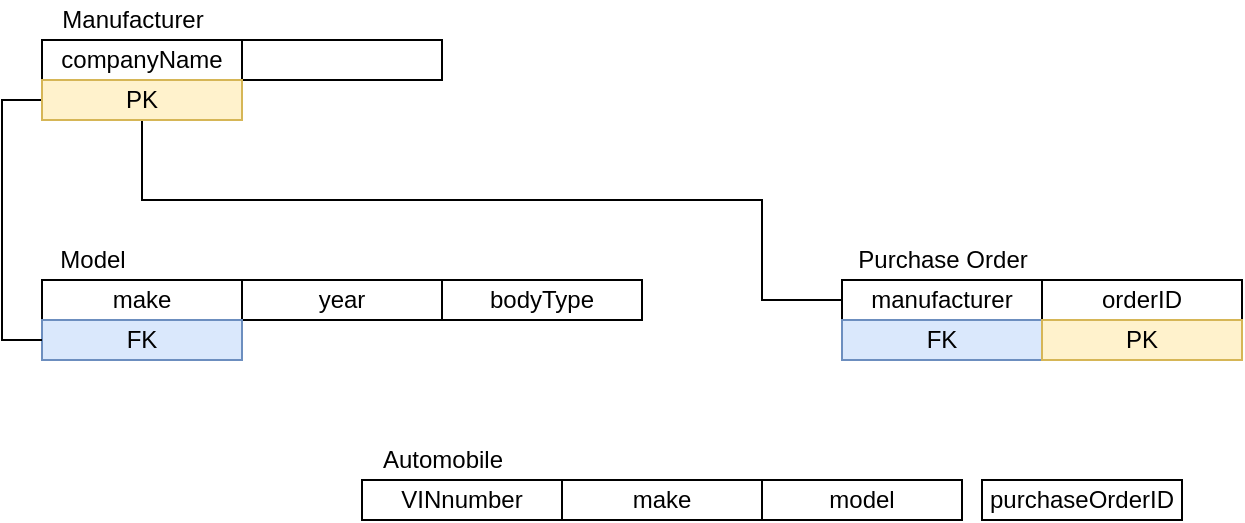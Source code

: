 <mxfile version="16.5.6" type="github">
  <diagram id="R2lEEEUBdFMjLlhIrx00" name="Page-1">
    <mxGraphModel dx="758" dy="518" grid="1" gridSize="10" guides="1" tooltips="1" connect="1" arrows="1" fold="1" page="1" pageScale="1" pageWidth="850" pageHeight="1100" math="0" shadow="0" extFonts="Permanent Marker^https://fonts.googleapis.com/css?family=Permanent+Marker">
      <root>
        <mxCell id="0" />
        <mxCell id="1" parent="0" />
        <mxCell id="hxyjGSnRe45wFAmjGTVf-1" value="companyName" style="rounded=0;whiteSpace=wrap;html=1;" vertex="1" parent="1">
          <mxGeometry x="40" y="100" width="100" height="20" as="geometry" />
        </mxCell>
        <mxCell id="hxyjGSnRe45wFAmjGTVf-2" value="Manufacturer" style="text;html=1;align=center;verticalAlign=middle;resizable=0;points=[];autosize=1;strokeColor=none;fillColor=none;" vertex="1" parent="1">
          <mxGeometry x="40" y="80" width="90" height="20" as="geometry" />
        </mxCell>
        <mxCell id="hxyjGSnRe45wFAmjGTVf-3" value="" style="rounded=0;whiteSpace=wrap;html=1;" vertex="1" parent="1">
          <mxGeometry x="140" y="100" width="100" height="20" as="geometry" />
        </mxCell>
        <mxCell id="hxyjGSnRe45wFAmjGTVf-4" value="Model" style="text;html=1;align=center;verticalAlign=middle;resizable=0;points=[];autosize=1;strokeColor=none;fillColor=none;" vertex="1" parent="1">
          <mxGeometry x="40" y="200" width="50" height="20" as="geometry" />
        </mxCell>
        <mxCell id="hxyjGSnRe45wFAmjGTVf-5" value="bodyType" style="rounded=0;whiteSpace=wrap;html=1;" vertex="1" parent="1">
          <mxGeometry x="240" y="220" width="100" height="20" as="geometry" />
        </mxCell>
        <mxCell id="hxyjGSnRe45wFAmjGTVf-7" value="year" style="rounded=0;whiteSpace=wrap;html=1;" vertex="1" parent="1">
          <mxGeometry x="140" y="220" width="100" height="20" as="geometry" />
        </mxCell>
        <mxCell id="hxyjGSnRe45wFAmjGTVf-8" value="make" style="rounded=0;whiteSpace=wrap;html=1;" vertex="1" parent="1">
          <mxGeometry x="40" y="220" width="100" height="20" as="geometry" />
        </mxCell>
        <mxCell id="hxyjGSnRe45wFAmjGTVf-9" value="FK" style="rounded=0;whiteSpace=wrap;html=1;fillColor=#dae8fc;strokeColor=#6c8ebf;" vertex="1" parent="1">
          <mxGeometry x="40" y="240" width="100" height="20" as="geometry" />
        </mxCell>
        <mxCell id="hxyjGSnRe45wFAmjGTVf-12" style="edgeStyle=orthogonalEdgeStyle;rounded=0;orthogonalLoop=1;jettySize=auto;html=1;exitX=0;exitY=0.5;exitDx=0;exitDy=0;endArrow=none;endFill=0;" edge="1" parent="1" source="hxyjGSnRe45wFAmjGTVf-10">
          <mxGeometry relative="1" as="geometry">
            <mxPoint x="40" y="250" as="targetPoint" />
            <Array as="points">
              <mxPoint x="20" y="130" />
              <mxPoint x="20" y="250" />
              <mxPoint x="40" y="250" />
            </Array>
          </mxGeometry>
        </mxCell>
        <mxCell id="hxyjGSnRe45wFAmjGTVf-18" style="edgeStyle=orthogonalEdgeStyle;rounded=0;orthogonalLoop=1;jettySize=auto;html=1;exitX=0.5;exitY=1;exitDx=0;exitDy=0;entryX=0;entryY=0.25;entryDx=0;entryDy=0;endArrow=none;endFill=0;" edge="1" parent="1" source="hxyjGSnRe45wFAmjGTVf-10" target="hxyjGSnRe45wFAmjGTVf-17">
          <mxGeometry relative="1" as="geometry">
            <Array as="points">
              <mxPoint x="90" y="180" />
              <mxPoint x="400" y="180" />
              <mxPoint x="400" y="230" />
              <mxPoint x="440" y="230" />
            </Array>
          </mxGeometry>
        </mxCell>
        <mxCell id="hxyjGSnRe45wFAmjGTVf-10" value="PK" style="rounded=0;whiteSpace=wrap;html=1;fillColor=#fff2cc;strokeColor=#d6b656;" vertex="1" parent="1">
          <mxGeometry x="40" y="120" width="100" height="20" as="geometry" />
        </mxCell>
        <mxCell id="hxyjGSnRe45wFAmjGTVf-13" value="Automobile" style="text;html=1;align=center;verticalAlign=middle;resizable=0;points=[];autosize=1;strokeColor=none;fillColor=none;" vertex="1" parent="1">
          <mxGeometry x="200" y="300" width="80" height="20" as="geometry" />
        </mxCell>
        <mxCell id="hxyjGSnRe45wFAmjGTVf-14" value="purchaseOrderID" style="rounded=0;whiteSpace=wrap;html=1;" vertex="1" parent="1">
          <mxGeometry x="510" y="320" width="100" height="20" as="geometry" />
        </mxCell>
        <mxCell id="hxyjGSnRe45wFAmjGTVf-16" value="Purchase Order" style="text;html=1;align=center;verticalAlign=middle;resizable=0;points=[];autosize=1;strokeColor=none;fillColor=none;" vertex="1" parent="1">
          <mxGeometry x="440" y="200" width="100" height="20" as="geometry" />
        </mxCell>
        <mxCell id="hxyjGSnRe45wFAmjGTVf-17" value="manufacturer" style="rounded=0;whiteSpace=wrap;html=1;" vertex="1" parent="1">
          <mxGeometry x="440" y="220" width="100" height="20" as="geometry" />
        </mxCell>
        <mxCell id="hxyjGSnRe45wFAmjGTVf-21" value="orderID" style="rounded=0;whiteSpace=wrap;html=1;" vertex="1" parent="1">
          <mxGeometry x="540" y="220" width="100" height="20" as="geometry" />
        </mxCell>
        <mxCell id="hxyjGSnRe45wFAmjGTVf-23" value="FK" style="rounded=0;whiteSpace=wrap;html=1;fillColor=#dae8fc;strokeColor=#6c8ebf;" vertex="1" parent="1">
          <mxGeometry x="440" y="240" width="100" height="20" as="geometry" />
        </mxCell>
        <mxCell id="hxyjGSnRe45wFAmjGTVf-24" value="PK" style="rounded=0;whiteSpace=wrap;html=1;fillColor=#fff2cc;strokeColor=#d6b656;" vertex="1" parent="1">
          <mxGeometry x="540" y="240" width="100" height="20" as="geometry" />
        </mxCell>
        <mxCell id="hxyjGSnRe45wFAmjGTVf-26" value="make" style="rounded=0;whiteSpace=wrap;html=1;" vertex="1" parent="1">
          <mxGeometry x="300" y="320" width="100" height="20" as="geometry" />
        </mxCell>
        <mxCell id="hxyjGSnRe45wFAmjGTVf-27" value="model" style="rounded=0;whiteSpace=wrap;html=1;" vertex="1" parent="1">
          <mxGeometry x="400" y="320" width="100" height="20" as="geometry" />
        </mxCell>
        <mxCell id="hxyjGSnRe45wFAmjGTVf-28" value="VINnumber" style="rounded=0;whiteSpace=wrap;html=1;" vertex="1" parent="1">
          <mxGeometry x="200" y="320" width="100" height="20" as="geometry" />
        </mxCell>
      </root>
    </mxGraphModel>
  </diagram>
</mxfile>
